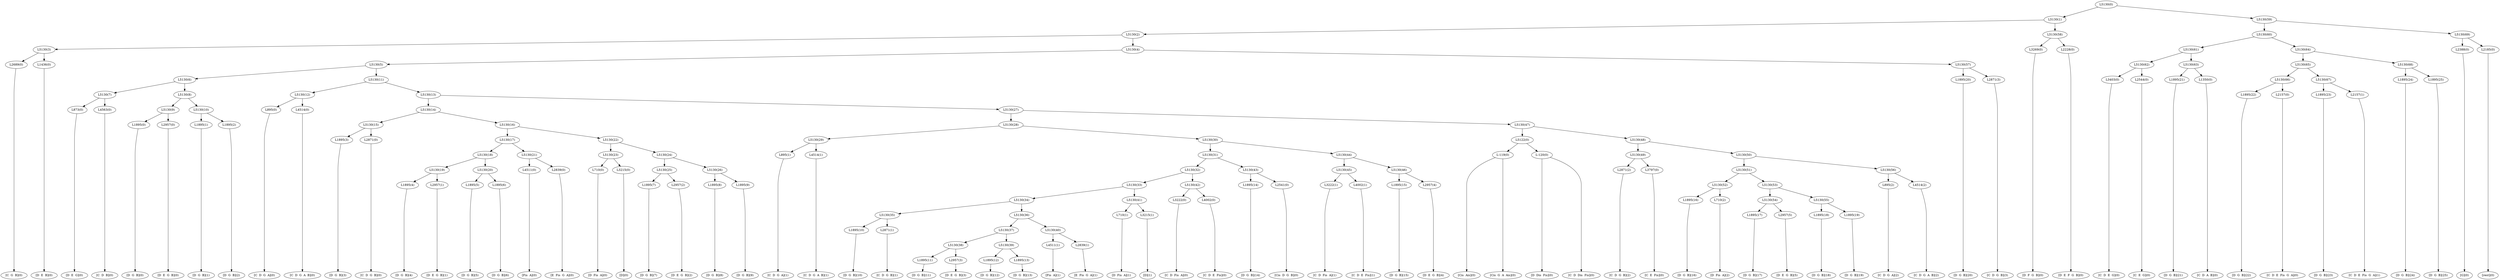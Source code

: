 digraph sample{
"L2689(0)"->"[C  G  B](0)"
"L1436(0)"->"[D  E  B](0)"
"L5130(3)"->"L2689(0)"
"L5130(3)"->"L1436(0)"
"L873(0)"->"[D  E  G](0)"
"L4563(0)"->"[C  D  B](0)"
"L5130(7)"->"L873(0)"
"L5130(7)"->"L4563(0)"
"L1895(0)"->"[D  G  B](0)"
"L2957(0)"->"[D  E  G  B](0)"
"L5130(9)"->"L1895(0)"
"L5130(9)"->"L2957(0)"
"L1895(1)"->"[D  G  B](1)"
"L1895(2)"->"[D  G  B](2)"
"L5130(10)"->"L1895(1)"
"L5130(10)"->"L1895(2)"
"L5130(8)"->"L5130(9)"
"L5130(8)"->"L5130(10)"
"L5130(6)"->"L5130(7)"
"L5130(6)"->"L5130(8)"
"L895(0)"->"[C  D  G  A](0)"
"L4514(0)"->"[C  D  G  A  B](0)"
"L5130(12)"->"L895(0)"
"L5130(12)"->"L4514(0)"
"L1895(3)"->"[D  G  B](3)"
"L2871(0)"->"[C  D  G  B](0)"
"L5130(15)"->"L1895(3)"
"L5130(15)"->"L2871(0)"
"L1895(4)"->"[D  G  B](4)"
"L2957(1)"->"[D  E  G  B](1)"
"L5130(19)"->"L1895(4)"
"L5130(19)"->"L2957(1)"
"L1895(5)"->"[D  G  B](5)"
"L1895(6)"->"[D  G  B](6)"
"L5130(20)"->"L1895(5)"
"L5130(20)"->"L1895(6)"
"L5130(18)"->"L5130(19)"
"L5130(18)"->"L5130(20)"
"L4511(0)"->"[Fis  A](0)"
"L2839(0)"->"[E  Fis  G  A](0)"
"L5130(21)"->"L4511(0)"
"L5130(21)"->"L2839(0)"
"L5130(17)"->"L5130(18)"
"L5130(17)"->"L5130(21)"
"L710(0)"->"[D  Fis  A](0)"
"L3215(0)"->"[D](0)"
"L5130(23)"->"L710(0)"
"L5130(23)"->"L3215(0)"
"L1895(7)"->"[D  G  B](7)"
"L2957(2)"->"[D  E  G  B](2)"
"L5130(25)"->"L1895(7)"
"L5130(25)"->"L2957(2)"
"L1895(8)"->"[D  G  B](8)"
"L1895(9)"->"[D  G  B](9)"
"L5130(26)"->"L1895(8)"
"L5130(26)"->"L1895(9)"
"L5130(24)"->"L5130(25)"
"L5130(24)"->"L5130(26)"
"L5130(22)"->"L5130(23)"
"L5130(22)"->"L5130(24)"
"L5130(16)"->"L5130(17)"
"L5130(16)"->"L5130(22)"
"L5130(14)"->"L5130(15)"
"L5130(14)"->"L5130(16)"
"L895(1)"->"[C  D  G  A](1)"
"L4514(1)"->"[C  D  G  A  B](1)"
"L5130(29)"->"L895(1)"
"L5130(29)"->"L4514(1)"
"L1895(10)"->"[D  G  B](10)"
"L2871(1)"->"[C  D  G  B](1)"
"L5130(35)"->"L1895(10)"
"L5130(35)"->"L2871(1)"
"L1895(11)"->"[D  G  B](11)"
"L2957(3)"->"[D  E  G  B](3)"
"L5130(38)"->"L1895(11)"
"L5130(38)"->"L2957(3)"
"L1895(12)"->"[D  G  B](12)"
"L1895(13)"->"[D  G  B](13)"
"L5130(39)"->"L1895(12)"
"L5130(39)"->"L1895(13)"
"L5130(37)"->"L5130(38)"
"L5130(37)"->"L5130(39)"
"L4511(1)"->"[Fis  A](1)"
"L2839(1)"->"[E  Fis  G  A](1)"
"L5130(40)"->"L4511(1)"
"L5130(40)"->"L2839(1)"
"L5130(36)"->"L5130(37)"
"L5130(36)"->"L5130(40)"
"L5130(34)"->"L5130(35)"
"L5130(34)"->"L5130(36)"
"L710(1)"->"[D  Fis  A](1)"
"L3215(1)"->"[D](1)"
"L5130(41)"->"L710(1)"
"L5130(41)"->"L3215(1)"
"L5130(33)"->"L5130(34)"
"L5130(33)"->"L5130(41)"
"L3222(0)"->"[C  D  Fis  A](0)"
"L4002(0)"->"[C  D  E  Fis](0)"
"L5130(42)"->"L3222(0)"
"L5130(42)"->"L4002(0)"
"L5130(32)"->"L5130(33)"
"L5130(32)"->"L5130(42)"
"L1895(14)"->"[D  G  B](14)"
"L2541(0)"->"[Cis  D  G  B](0)"
"L5130(43)"->"L1895(14)"
"L5130(43)"->"L2541(0)"
"L5130(31)"->"L5130(32)"
"L5130(31)"->"L5130(43)"
"L3222(1)"->"[C  D  Fis  A](1)"
"L4002(1)"->"[C  D  E  Fis](1)"
"L5130(45)"->"L3222(1)"
"L5130(45)"->"L4002(1)"
"L1895(15)"->"[D  G  B](15)"
"L2957(4)"->"[D  E  G  B](4)"
"L5130(46)"->"L1895(15)"
"L5130(46)"->"L2957(4)"
"L5130(44)"->"L5130(45)"
"L5130(44)"->"L5130(46)"
"L5130(30)"->"L5130(31)"
"L5130(30)"->"L5130(44)"
"L5130(28)"->"L5130(29)"
"L5130(28)"->"L5130(30)"
"L-119(0)"->"[Cis  Ais](0)"
"L-119(0)"->"[Cis  G  A  Ais](0)"
"L-120(0)"->"[D  Dis  Fis](0)"
"L-120(0)"->"[C  D  Dis  Fis](0)"
"L5122(0)"->"L-119(0)"
"L5122(0)"->"L-120(0)"
"L2871(2)"->"[C  D  G  B](2)"
"L3797(0)"->"[C  E  Fis](0)"
"L5130(49)"->"L2871(2)"
"L5130(49)"->"L3797(0)"
"L1895(16)"->"[D  G  B](16)"
"L710(2)"->"[D  Fis  A](2)"
"L5130(52)"->"L1895(16)"
"L5130(52)"->"L710(2)"
"L1895(17)"->"[D  G  B](17)"
"L2957(5)"->"[D  E  G  B](5)"
"L5130(54)"->"L1895(17)"
"L5130(54)"->"L2957(5)"
"L1895(18)"->"[D  G  B](18)"
"L1895(19)"->"[D  G  B](19)"
"L5130(55)"->"L1895(18)"
"L5130(55)"->"L1895(19)"
"L5130(53)"->"L5130(54)"
"L5130(53)"->"L5130(55)"
"L5130(51)"->"L5130(52)"
"L5130(51)"->"L5130(53)"
"L895(2)"->"[C  D  G  A](2)"
"L4514(2)"->"[C  D  G  A  B](2)"
"L5130(56)"->"L895(2)"
"L5130(56)"->"L4514(2)"
"L5130(50)"->"L5130(51)"
"L5130(50)"->"L5130(56)"
"L5130(48)"->"L5130(49)"
"L5130(48)"->"L5130(50)"
"L5130(47)"->"L5122(0)"
"L5130(47)"->"L5130(48)"
"L5130(27)"->"L5130(28)"
"L5130(27)"->"L5130(47)"
"L5130(13)"->"L5130(14)"
"L5130(13)"->"L5130(27)"
"L5130(11)"->"L5130(12)"
"L5130(11)"->"L5130(13)"
"L5130(5)"->"L5130(6)"
"L5130(5)"->"L5130(11)"
"L1895(20)"->"[D  G  B](20)"
"L2871(3)"->"[C  D  G  B](3)"
"L5130(57)"->"L1895(20)"
"L5130(57)"->"L2871(3)"
"L5130(4)"->"L5130(5)"
"L5130(4)"->"L5130(57)"
"L5130(2)"->"L5130(3)"
"L5130(2)"->"L5130(4)"
"L3269(0)"->"[D  F  G  B](0)"
"L2228(0)"->"[D  E  F  G  B](0)"
"L5130(58)"->"L3269(0)"
"L5130(58)"->"L2228(0)"
"L5130(1)"->"L5130(2)"
"L5130(1)"->"L5130(58)"
"L3403(0)"->"[C  D  E  G](0)"
"L2544(0)"->"[C  E  G](0)"
"L5130(62)"->"L3403(0)"
"L5130(62)"->"L2544(0)"
"L1895(21)"->"[D  G  B](21)"
"L1350(0)"->"[C  D  A  B](0)"
"L5130(63)"->"L1895(21)"
"L5130(63)"->"L1350(0)"
"L5130(61)"->"L5130(62)"
"L5130(61)"->"L5130(63)"
"L1895(22)"->"[D  G  B](22)"
"L2157(0)"->"[C  D  E  Fis  G  A](0)"
"L5130(66)"->"L1895(22)"
"L5130(66)"->"L2157(0)"
"L1895(23)"->"[D  G  B](23)"
"L2157(1)"->"[C  D  E  Fis  G  A](1)"
"L5130(67)"->"L1895(23)"
"L5130(67)"->"L2157(1)"
"L5130(65)"->"L5130(66)"
"L5130(65)"->"L5130(67)"
"L1895(24)"->"[D  G  B](24)"
"L1895(25)"->"[D  G  B](25)"
"L5130(68)"->"L1895(24)"
"L5130(68)"->"L1895(25)"
"L5130(64)"->"L5130(65)"
"L5130(64)"->"L5130(68)"
"L5130(60)"->"L5130(61)"
"L5130(60)"->"L5130(64)"
"L2388(0)"->"[G](0)"
"L2185(0)"->"[rest](0)"
"L5130(69)"->"L2388(0)"
"L5130(69)"->"L2185(0)"
"L5130(59)"->"L5130(60)"
"L5130(59)"->"L5130(69)"
"L5130(0)"->"L5130(1)"
"L5130(0)"->"L5130(59)"
{rank = min; "L5130(0)"}
{rank = same; "L5130(1)"; "L5130(59)";}
{rank = same; "L5130(2)"; "L5130(58)"; "L5130(60)"; "L5130(69)";}
{rank = same; "L5130(3)"; "L5130(4)"; "L3269(0)"; "L2228(0)"; "L5130(61)"; "L5130(64)"; "L2388(0)"; "L2185(0)";}
{rank = same; "L2689(0)"; "L1436(0)"; "L5130(5)"; "L5130(57)"; "L5130(62)"; "L5130(63)"; "L5130(65)"; "L5130(68)";}
{rank = same; "L5130(6)"; "L5130(11)"; "L1895(20)"; "L2871(3)"; "L3403(0)"; "L2544(0)"; "L1895(21)"; "L1350(0)"; "L5130(66)"; "L5130(67)"; "L1895(24)"; "L1895(25)";}
{rank = same; "L5130(7)"; "L5130(8)"; "L5130(12)"; "L5130(13)"; "L1895(22)"; "L2157(0)"; "L1895(23)"; "L2157(1)";}
{rank = same; "L873(0)"; "L4563(0)"; "L5130(9)"; "L5130(10)"; "L895(0)"; "L4514(0)"; "L5130(14)"; "L5130(27)";}
{rank = same; "L1895(0)"; "L2957(0)"; "L1895(1)"; "L1895(2)"; "L5130(15)"; "L5130(16)"; "L5130(28)"; "L5130(47)";}
{rank = same; "L1895(3)"; "L2871(0)"; "L5130(17)"; "L5130(22)"; "L5130(29)"; "L5130(30)"; "L5122(0)"; "L5130(48)";}
{rank = same; "L5130(18)"; "L5130(21)"; "L5130(23)"; "L5130(24)"; "L895(1)"; "L4514(1)"; "L5130(31)"; "L5130(44)"; "L-119(0)"; "L-120(0)"; "L5130(49)"; "L5130(50)";}
{rank = same; "L5130(19)"; "L5130(20)"; "L4511(0)"; "L2839(0)"; "L710(0)"; "L3215(0)"; "L5130(25)"; "L5130(26)"; "L5130(32)"; "L5130(43)"; "L5130(45)"; "L5130(46)"; "L2871(2)"; "L3797(0)"; "L5130(51)"; "L5130(56)";}
{rank = same; "L1895(4)"; "L2957(1)"; "L1895(5)"; "L1895(6)"; "L1895(7)"; "L2957(2)"; "L1895(8)"; "L1895(9)"; "L5130(33)"; "L5130(42)"; "L1895(14)"; "L2541(0)"; "L3222(1)"; "L4002(1)"; "L1895(15)"; "L2957(4)"; "L5130(52)"; "L5130(53)"; "L895(2)"; "L4514(2)";}
{rank = same; "L5130(34)"; "L5130(41)"; "L3222(0)"; "L4002(0)"; "L1895(16)"; "L710(2)"; "L5130(54)"; "L5130(55)";}
{rank = same; "L5130(35)"; "L5130(36)"; "L710(1)"; "L3215(1)"; "L1895(17)"; "L2957(5)"; "L1895(18)"; "L1895(19)";}
{rank = same; "L1895(10)"; "L2871(1)"; "L5130(37)"; "L5130(40)";}
{rank = same; "L5130(38)"; "L5130(39)"; "L4511(1)"; "L2839(1)";}
{rank = same; "L1895(11)"; "L2957(3)"; "L1895(12)"; "L1895(13)";}
{rank = max; "[C  D  A  B](0)"; "[C  D  B](0)"; "[C  D  Dis  Fis](0)"; "[C  D  E  Fis  G  A](0)"; "[C  D  E  Fis  G  A](1)"; "[C  D  E  Fis](0)"; "[C  D  E  Fis](1)"; "[C  D  E  G](0)"; "[C  D  Fis  A](0)"; "[C  D  Fis  A](1)"; "[C  D  G  A  B](0)"; "[C  D  G  A  B](1)"; "[C  D  G  A  B](2)"; "[C  D  G  A](0)"; "[C  D  G  A](1)"; "[C  D  G  A](2)"; "[C  D  G  B](0)"; "[C  D  G  B](1)"; "[C  D  G  B](2)"; "[C  D  G  B](3)"; "[C  E  Fis](0)"; "[C  E  G](0)"; "[C  G  B](0)"; "[Cis  Ais](0)"; "[Cis  D  G  B](0)"; "[Cis  G  A  Ais](0)"; "[D  Dis  Fis](0)"; "[D  E  B](0)"; "[D  E  F  G  B](0)"; "[D  E  G  B](0)"; "[D  E  G  B](1)"; "[D  E  G  B](2)"; "[D  E  G  B](3)"; "[D  E  G  B](4)"; "[D  E  G  B](5)"; "[D  E  G](0)"; "[D  F  G  B](0)"; "[D  Fis  A](0)"; "[D  Fis  A](1)"; "[D  Fis  A](2)"; "[D  G  B](0)"; "[D  G  B](1)"; "[D  G  B](10)"; "[D  G  B](11)"; "[D  G  B](12)"; "[D  G  B](13)"; "[D  G  B](14)"; "[D  G  B](15)"; "[D  G  B](16)"; "[D  G  B](17)"; "[D  G  B](18)"; "[D  G  B](19)"; "[D  G  B](2)"; "[D  G  B](20)"; "[D  G  B](21)"; "[D  G  B](22)"; "[D  G  B](23)"; "[D  G  B](24)"; "[D  G  B](25)"; "[D  G  B](3)"; "[D  G  B](4)"; "[D  G  B](5)"; "[D  G  B](6)"; "[D  G  B](7)"; "[D  G  B](8)"; "[D  G  B](9)"; "[D](0)"; "[D](1)"; "[E  Fis  G  A](0)"; "[E  Fis  G  A](1)"; "[Fis  A](0)"; "[Fis  A](1)"; "[G](0)"; "[rest](0)";}
}